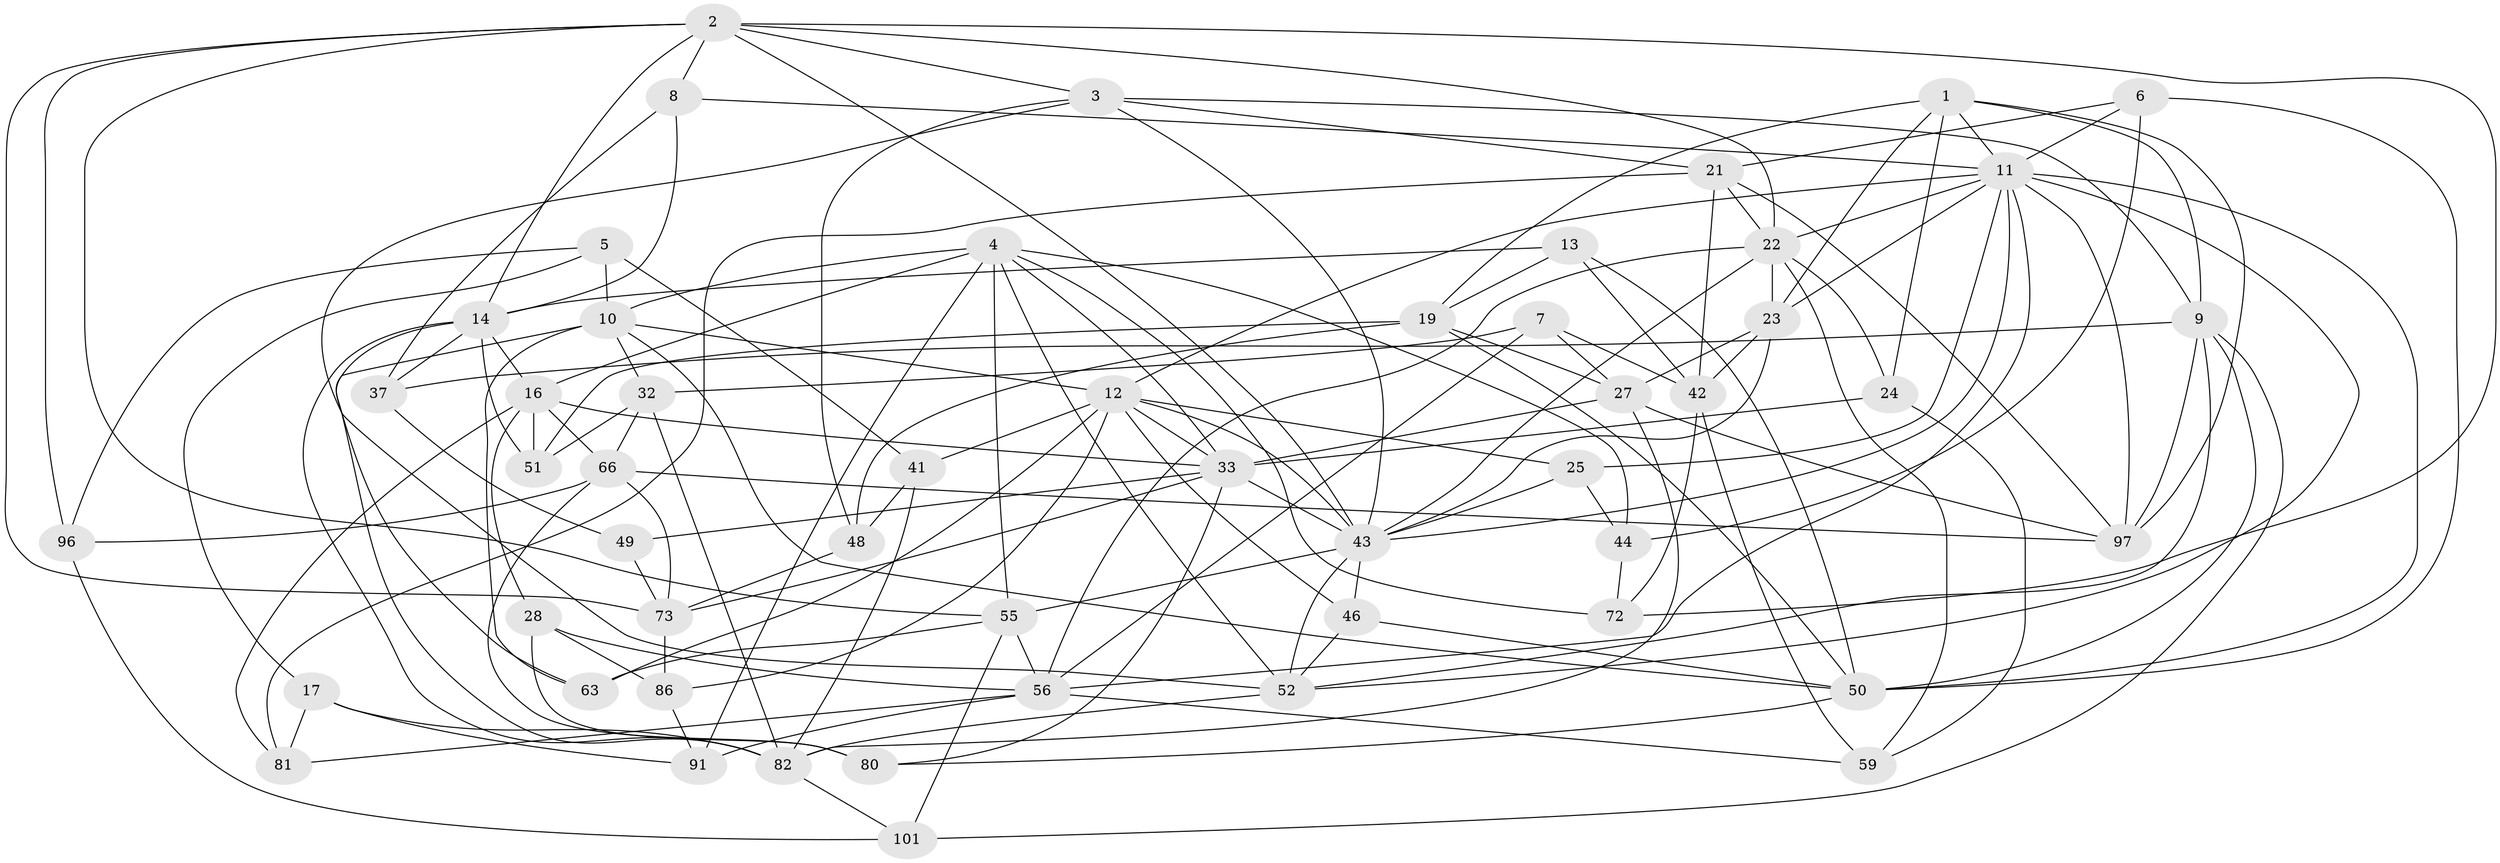 // original degree distribution, {4: 1.0}
// Generated by graph-tools (version 1.1) at 2025/16/03/09/25 04:16:31]
// undirected, 52 vertices, 148 edges
graph export_dot {
graph [start="1"]
  node [color=gray90,style=filled];
  1 [super="+67"];
  2 [super="+98+47"];
  3 [super="+18"];
  4 [super="+20+78"];
  5;
  6;
  7;
  8;
  9 [super="+40+75"];
  10 [super="+39+85"];
  11 [super="+15+64+34+31"];
  12 [super="+35+70"];
  13;
  14 [super="+36+76"];
  16 [super="+54+29"];
  17;
  19 [super="+30"];
  21 [super="+71"];
  22 [super="+79+45"];
  23 [super="+105"];
  24;
  25;
  27 [super="+68"];
  28;
  32 [super="+53"];
  33 [super="+38+103"];
  37;
  41;
  42 [super="+58"];
  43 [super="+65+95+60"];
  44;
  46;
  48;
  49;
  50 [super="+57+104"];
  51;
  52 [super="+84"];
  55 [super="+88"];
  56 [super="+77"];
  59;
  63;
  66 [super="+89"];
  72;
  73 [super="+90"];
  80;
  81;
  82 [super="+99+94"];
  86;
  91;
  96;
  97 [super="+102"];
  101;
  1 -- 24;
  1 -- 23;
  1 -- 11;
  1 -- 97;
  1 -- 9;
  1 -- 19;
  2 -- 96;
  2 -- 3 [weight=2];
  2 -- 55;
  2 -- 73;
  2 -- 22;
  2 -- 8;
  2 -- 72;
  2 -- 43;
  2 -- 14;
  3 -- 43;
  3 -- 48;
  3 -- 52;
  3 -- 21;
  3 -- 9 [weight=2];
  4 -- 91;
  4 -- 72;
  4 -- 52 [weight=2];
  4 -- 10;
  4 -- 44;
  4 -- 16 [weight=2];
  4 -- 33;
  4 -- 55;
  5 -- 41;
  5 -- 96;
  5 -- 17;
  5 -- 10;
  6 -- 44;
  6 -- 21;
  6 -- 11;
  6 -- 50;
  7 -- 32;
  7 -- 42;
  7 -- 27;
  7 -- 56;
  8 -- 37;
  8 -- 14;
  8 -- 11;
  9 -- 37;
  9 -- 50;
  9 -- 101;
  9 -- 97;
  9 -- 52;
  10 -- 32 [weight=2];
  10 -- 82;
  10 -- 50;
  10 -- 63;
  10 -- 12;
  11 -- 56;
  11 -- 22;
  11 -- 97;
  11 -- 25;
  11 -- 43;
  11 -- 50;
  11 -- 23;
  11 -- 52;
  11 -- 12;
  12 -- 25;
  12 -- 43;
  12 -- 33 [weight=2];
  12 -- 86;
  12 -- 41;
  12 -- 46;
  12 -- 63;
  13 -- 19;
  13 -- 14;
  13 -- 42;
  13 -- 50;
  14 -- 37;
  14 -- 16;
  14 -- 82;
  14 -- 51;
  14 -- 63;
  16 -- 28;
  16 -- 81;
  16 -- 51;
  16 -- 66;
  16 -- 33;
  17 -- 91;
  17 -- 81;
  17 -- 82;
  19 -- 51;
  19 -- 27;
  19 -- 48;
  19 -- 50;
  21 -- 22;
  21 -- 81;
  21 -- 42;
  21 -- 97;
  22 -- 56;
  22 -- 43;
  22 -- 24;
  22 -- 59;
  22 -- 23;
  23 -- 27;
  23 -- 42;
  23 -- 43;
  24 -- 59;
  24 -- 33;
  25 -- 44;
  25 -- 43;
  27 -- 97;
  27 -- 82;
  27 -- 33;
  28 -- 80;
  28 -- 86;
  28 -- 56;
  32 -- 51;
  32 -- 82;
  32 -- 66;
  33 -- 43 [weight=2];
  33 -- 80;
  33 -- 49 [weight=2];
  33 -- 73;
  37 -- 49;
  41 -- 82;
  41 -- 48;
  42 -- 72;
  42 -- 59;
  43 -- 55;
  43 -- 46;
  43 -- 52;
  44 -- 72;
  46 -- 50;
  46 -- 52;
  48 -- 73;
  49 -- 73;
  50 -- 80;
  52 -- 82;
  55 -- 101;
  55 -- 63;
  55 -- 56;
  56 -- 91;
  56 -- 81;
  56 -- 59;
  66 -- 96;
  66 -- 97;
  66 -- 80;
  66 -- 73;
  73 -- 86;
  82 -- 101;
  86 -- 91;
  96 -- 101;
}
